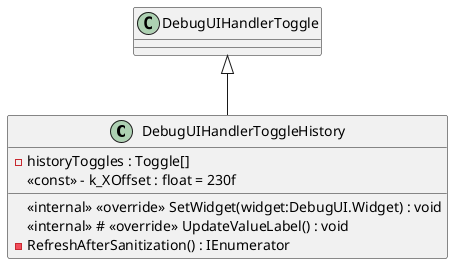 @startuml
class DebugUIHandlerToggleHistory {
    - historyToggles : Toggle[]
    <<const>> - k_XOffset : float = 230f
    <<internal>> <<override>> SetWidget(widget:DebugUI.Widget) : void
    <<internal>> # <<override>> UpdateValueLabel() : void
    - RefreshAfterSanitization() : IEnumerator
}
DebugUIHandlerToggle <|-- DebugUIHandlerToggleHistory
@enduml
